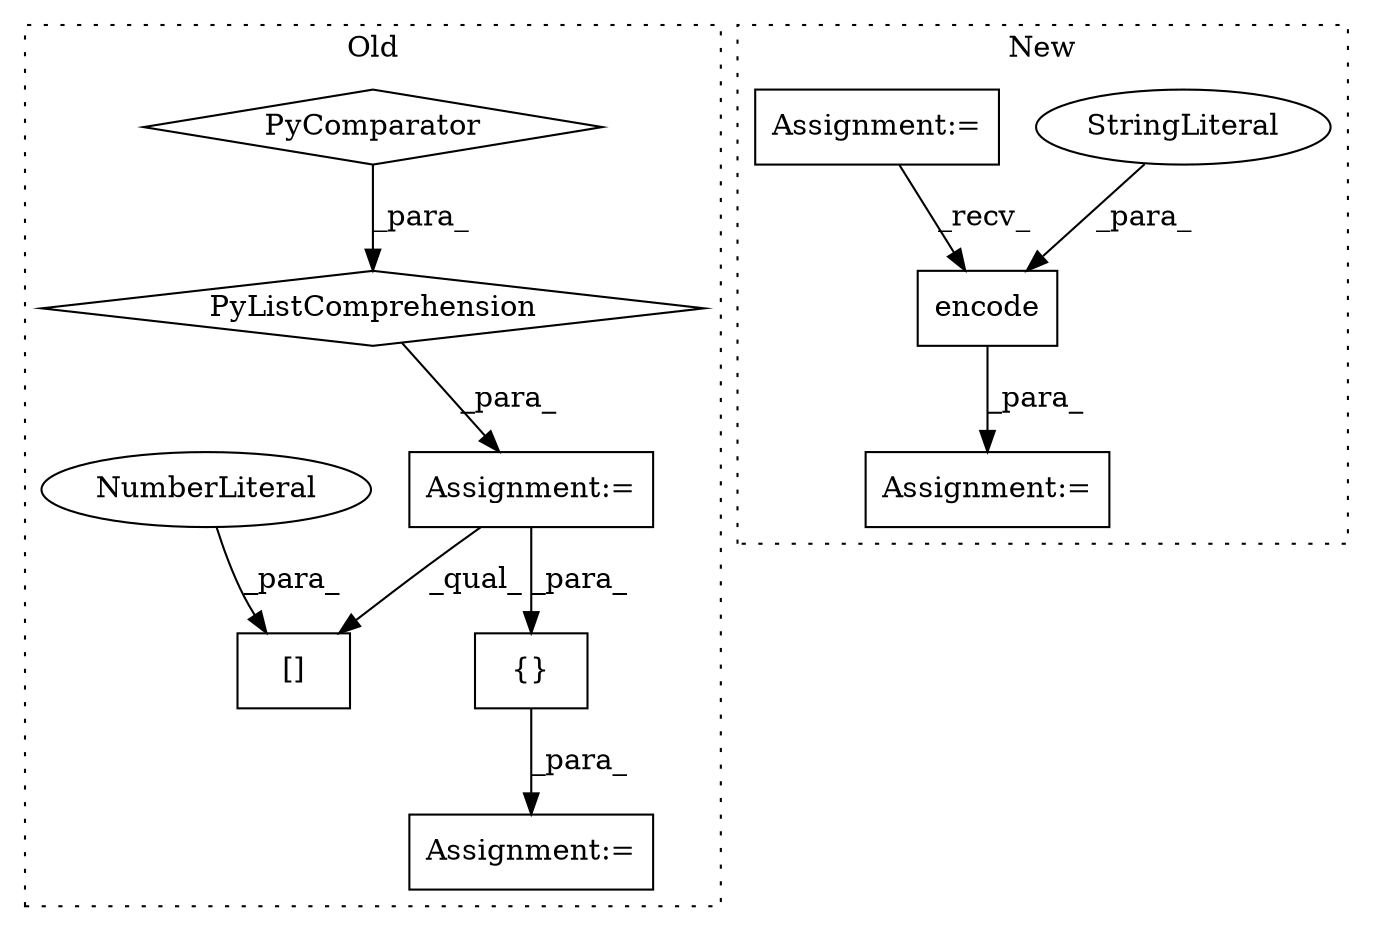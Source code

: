digraph G {
subgraph cluster0 {
1 [label="PyListComprehension" a="109" s="1543" l="112" shape="diamond"];
3 [label="PyComparator" a="113" s="1621" l="26" shape="diamond"];
4 [label="Assignment:=" a="7" s="1872" l="1" shape="box"];
7 [label="[]" a="2" s="1814,1827" l="12,1" shape="box"];
8 [label="{}" a="4" s="1896,1918" l="1,1" shape="box"];
9 [label="NumberLiteral" a="34" s="1826" l="1" shape="ellipse"];
11 [label="Assignment:=" a="7" s="1506" l="1" shape="box"];
label = "Old";
style="dotted";
}
subgraph cluster1 {
2 [label="encode" a="32" s="1670,1687" l="7,1" shape="box"];
5 [label="Assignment:=" a="7" s="1658" l="2" shape="box"];
6 [label="StringLiteral" a="45" s="1677" l="6" shape="ellipse"];
10 [label="Assignment:=" a="7" s="1514" l="1" shape="box"];
label = "New";
style="dotted";
}
1 -> 11 [label="_para_"];
2 -> 5 [label="_para_"];
3 -> 1 [label="_para_"];
6 -> 2 [label="_para_"];
8 -> 4 [label="_para_"];
9 -> 7 [label="_para_"];
10 -> 2 [label="_recv_"];
11 -> 7 [label="_qual_"];
11 -> 8 [label="_para_"];
}